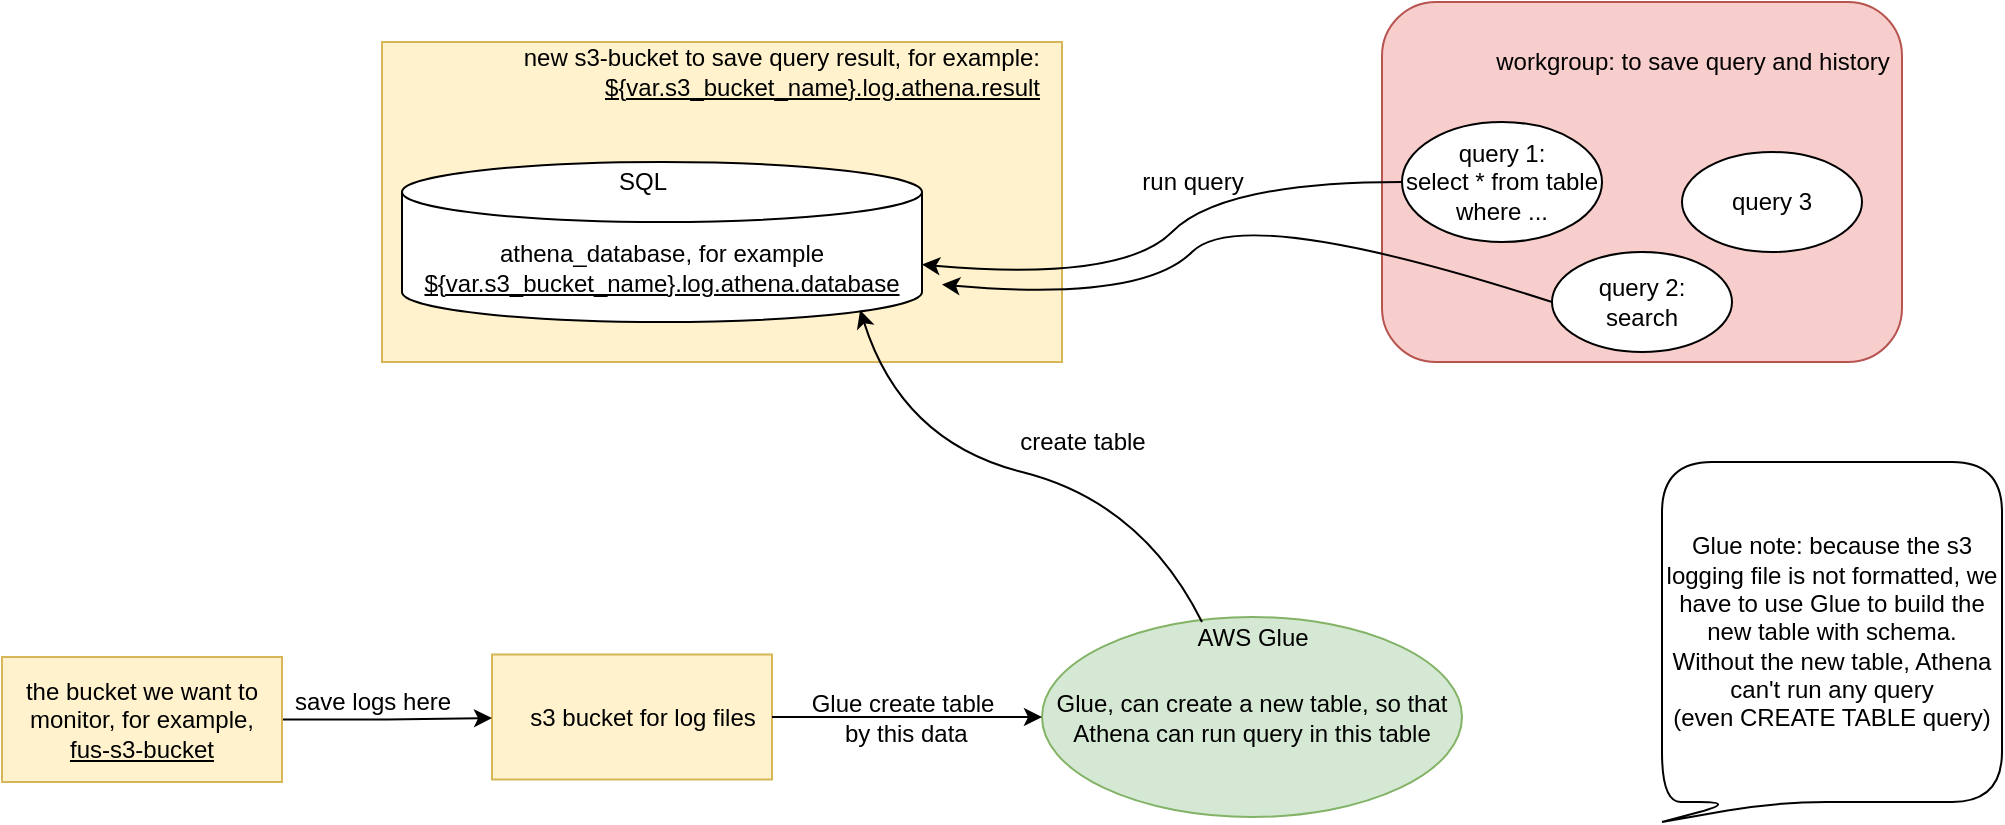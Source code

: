 <mxfile version="14.9.3" type="device"><diagram id="OW57jOwV_xZcYIsKBtKx" name="Page-1"><mxGraphModel dx="2381" dy="841" grid="1" gridSize="10" guides="1" tooltips="1" connect="1" arrows="1" fold="1" page="1" pageScale="1" pageWidth="827" pageHeight="1169" math="0" shadow="0"><root><mxCell id="0"/><mxCell id="1" parent="0"/><mxCell id="Cc-iBWHxUO7WWzWNb1O8-4" value="" style="rounded=0;whiteSpace=wrap;html=1;fillColor=#fff2cc;strokeColor=#d6b656;" parent="1" vertex="1"><mxGeometry x="60" y="170" width="340" height="160" as="geometry"/></mxCell><mxCell id="Cc-iBWHxUO7WWzWNb1O8-1" value="&lt;span&gt;athena_database, for example&lt;/span&gt;&lt;br&gt;&lt;u&gt;${var.s3_bucket_name}.log.athena.database&lt;/u&gt;" style="shape=cylinder3;whiteSpace=wrap;html=1;boundedLbl=1;backgroundOutline=1;size=15;" parent="1" vertex="1"><mxGeometry x="70" y="230" width="260" height="80" as="geometry"/></mxCell><mxCell id="Cc-iBWHxUO7WWzWNb1O8-5" value="SQL" style="text;html=1;align=center;verticalAlign=middle;resizable=0;points=[];autosize=1;strokeColor=none;" parent="1" vertex="1"><mxGeometry x="170" y="230" width="40" height="20" as="geometry"/></mxCell><mxCell id="Cc-iBWHxUO7WWzWNb1O8-6" value="new s3-bucket to save query result, for example:&lt;br&gt;&lt;u&gt;${var.s3_bucket_name}.log.athena.result&lt;/u&gt;" style="text;html=1;align=right;verticalAlign=middle;resizable=0;points=[];autosize=1;strokeColor=none;" parent="1" vertex="1"><mxGeometry x="120" y="170" width="270" height="30" as="geometry"/></mxCell><mxCell id="Cc-iBWHxUO7WWzWNb1O8-7" value="" style="rounded=1;whiteSpace=wrap;html=1;fillColor=#f8cecc;strokeColor=#b85450;" parent="1" vertex="1"><mxGeometry x="560" y="150" width="260" height="180" as="geometry"/></mxCell><mxCell id="Cc-iBWHxUO7WWzWNb1O8-8" value="workgroup: to save query and history" style="text;html=1;align=center;verticalAlign=middle;resizable=0;points=[];autosize=1;strokeColor=none;" parent="1" vertex="1"><mxGeometry x="610" y="170" width="210" height="20" as="geometry"/></mxCell><mxCell id="Cc-iBWHxUO7WWzWNb1O8-9" value="query 1:&lt;br&gt;select * from table where ..." style="ellipse;whiteSpace=wrap;html=1;" parent="1" vertex="1"><mxGeometry x="570" y="210" width="100" height="60" as="geometry"/></mxCell><mxCell id="Cc-iBWHxUO7WWzWNb1O8-10" value="query 2:&lt;br&gt;search" style="ellipse;whiteSpace=wrap;html=1;" parent="1" vertex="1"><mxGeometry x="645" y="275" width="90" height="50" as="geometry"/></mxCell><mxCell id="Cc-iBWHxUO7WWzWNb1O8-11" value="query 3" style="ellipse;whiteSpace=wrap;html=1;" parent="1" vertex="1"><mxGeometry x="710" y="225" width="90" height="50" as="geometry"/></mxCell><mxCell id="Cc-iBWHxUO7WWzWNb1O8-13" value="" style="curved=1;endArrow=classic;html=1;" parent="1" source="Cc-iBWHxUO7WWzWNb1O8-9" target="Cc-iBWHxUO7WWzWNb1O8-1" edge="1"><mxGeometry width="50" height="50" relative="1" as="geometry"><mxPoint x="430" y="340" as="sourcePoint"/><mxPoint x="480" y="290" as="targetPoint"/><Array as="points"><mxPoint x="480" y="240"/><mxPoint x="430" y="290"/></Array></mxGeometry></mxCell><mxCell id="Cc-iBWHxUO7WWzWNb1O8-14" value="" style="curved=1;endArrow=classic;html=1;exitX=0;exitY=0.5;exitDx=0;exitDy=0;" parent="1" source="Cc-iBWHxUO7WWzWNb1O8-10" edge="1"><mxGeometry width="50" height="50" relative="1" as="geometry"><mxPoint x="560.137" y="246.951" as="sourcePoint"/><mxPoint x="340" y="291.304" as="targetPoint"/><Array as="points"><mxPoint x="490" y="250"/><mxPoint x="440" y="300"/></Array></mxGeometry></mxCell><mxCell id="bmMQIqv9_0yHwEr_SwOL-1" value="Glue, can create a new table, so that Athena can run query in this table" style="ellipse;whiteSpace=wrap;html=1;fillColor=#d5e8d4;strokeColor=#82b366;" vertex="1" parent="1"><mxGeometry x="390" y="457.5" width="210" height="100" as="geometry"/></mxCell><mxCell id="bmMQIqv9_0yHwEr_SwOL-2" value="AWS Glue" style="text;html=1;align=center;verticalAlign=middle;resizable=0;points=[];autosize=1;strokeColor=none;" vertex="1" parent="1"><mxGeometry x="460" y="457.5" width="70" height="20" as="geometry"/></mxCell><mxCell id="bmMQIqv9_0yHwEr_SwOL-3" value="" style="curved=1;endArrow=classic;html=1;entryX=0.881;entryY=0.925;entryDx=0;entryDy=0;entryPerimeter=0;" edge="1" parent="1" target="Cc-iBWHxUO7WWzWNb1O8-1"><mxGeometry width="50" height="50" relative="1" as="geometry"><mxPoint x="470" y="460" as="sourcePoint"/><mxPoint x="540" y="370" as="targetPoint"/><Array as="points"><mxPoint x="440" y="400"/><mxPoint x="320" y="370"/></Array></mxGeometry></mxCell><mxCell id="bmMQIqv9_0yHwEr_SwOL-4" value="run query" style="text;html=1;align=center;verticalAlign=middle;resizable=0;points=[];autosize=1;strokeColor=none;" vertex="1" parent="1"><mxGeometry x="430" y="230" width="70" height="20" as="geometry"/></mxCell><mxCell id="bmMQIqv9_0yHwEr_SwOL-5" value="create table" style="text;html=1;align=center;verticalAlign=middle;resizable=0;points=[];autosize=1;strokeColor=none;" vertex="1" parent="1"><mxGeometry x="370" y="360" width="80" height="20" as="geometry"/></mxCell><mxCell id="bmMQIqv9_0yHwEr_SwOL-6" value="Glue note: because the s3 logging file is not formatted, we have to use Glue to build the new table with schema. Without the new table, Athena can't run any query &lt;br&gt;(even CREATE TABLE query)" style="shape=callout;rounded=1;whiteSpace=wrap;html=1;perimeter=calloutPerimeter;rotation=0;position2=0;arcSize=50;size=10;position=0.22;" vertex="1" parent="1"><mxGeometry x="700" y="380" width="170" height="180" as="geometry"/></mxCell><mxCell id="bmMQIqv9_0yHwEr_SwOL-8" value="" style="rounded=0;whiteSpace=wrap;html=1;fillColor=#fff2cc;strokeColor=#d6b656;" vertex="1" parent="1"><mxGeometry x="115" y="476.25" width="140" height="62.5" as="geometry"/></mxCell><mxCell id="bmMQIqv9_0yHwEr_SwOL-11" style="edgeStyle=orthogonalEdgeStyle;rounded=0;orthogonalLoop=1;jettySize=auto;html=1;entryX=0;entryY=0.5;entryDx=0;entryDy=0;" edge="1" parent="1" source="bmMQIqv9_0yHwEr_SwOL-9" target="bmMQIqv9_0yHwEr_SwOL-1"><mxGeometry relative="1" as="geometry"/></mxCell><mxCell id="bmMQIqv9_0yHwEr_SwOL-9" value="s3 bucket for log files" style="text;html=1;align=center;verticalAlign=middle;resizable=0;points=[];autosize=1;strokeColor=none;" vertex="1" parent="1"><mxGeometry x="125" y="497.5" width="130" height="20" as="geometry"/></mxCell><mxCell id="bmMQIqv9_0yHwEr_SwOL-12" value="Glue create table&lt;br&gt;&amp;nbsp;by this data" style="text;html=1;align=center;verticalAlign=middle;resizable=0;points=[];autosize=1;strokeColor=none;" vertex="1" parent="1"><mxGeometry x="265" y="492.5" width="110" height="30" as="geometry"/></mxCell><mxCell id="bmMQIqv9_0yHwEr_SwOL-15" style="edgeStyle=orthogonalEdgeStyle;rounded=0;orthogonalLoop=1;jettySize=auto;html=1;" edge="1" parent="1" source="bmMQIqv9_0yHwEr_SwOL-13"><mxGeometry relative="1" as="geometry"><mxPoint x="115" y="508" as="targetPoint"/></mxGeometry></mxCell><mxCell id="bmMQIqv9_0yHwEr_SwOL-13" value="the bucket we want to monitor, for example,&lt;br&gt;&lt;u&gt;fus-s3-bucket&lt;/u&gt;" style="rounded=0;whiteSpace=wrap;html=1;fillColor=#fff2cc;strokeColor=#d6b656;" vertex="1" parent="1"><mxGeometry x="-130" y="477.5" width="140" height="62.5" as="geometry"/></mxCell><mxCell id="bmMQIqv9_0yHwEr_SwOL-16" value="save logs here" style="text;html=1;align=center;verticalAlign=middle;resizable=0;points=[];autosize=1;strokeColor=none;" vertex="1" parent="1"><mxGeometry x="10" y="490" width="90" height="20" as="geometry"/></mxCell></root></mxGraphModel></diagram></mxfile>